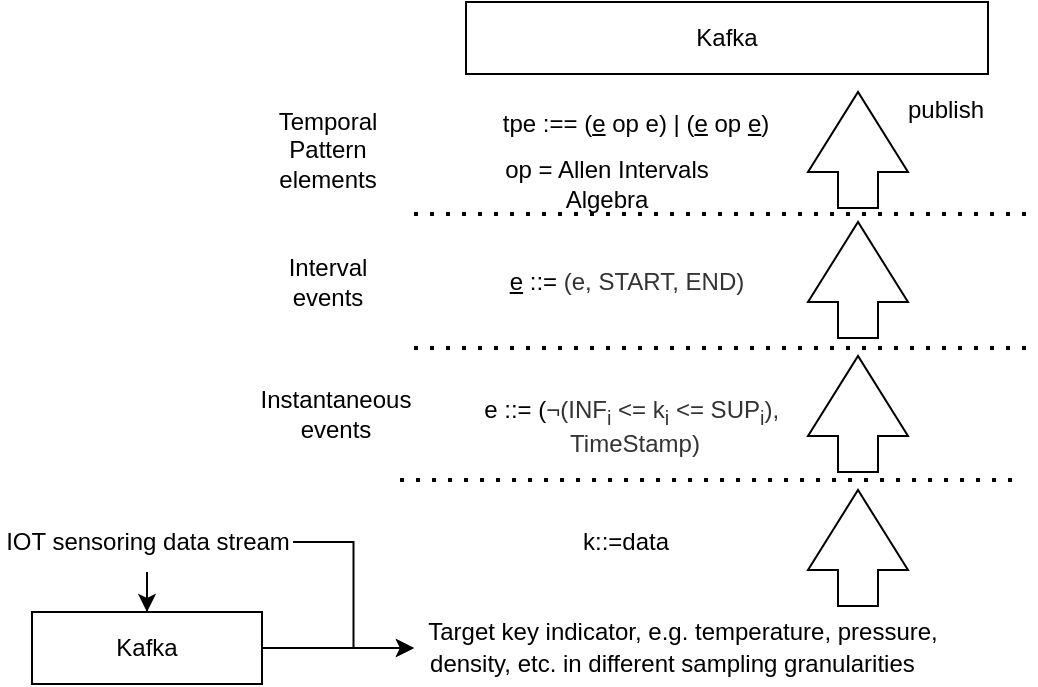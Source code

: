 <mxfile version="22.1.21" type="github" pages="2">
  <diagram name="第 1 页" id="NCMc-xwsh7RpgYORVM1B">
    <mxGraphModel dx="1426" dy="651" grid="0" gridSize="10" guides="1" tooltips="1" connect="1" arrows="1" fold="1" page="0" pageScale="1" pageWidth="827" pageHeight="1169" math="0" shadow="0">
      <root>
        <mxCell id="0" />
        <mxCell id="1" parent="0" />
        <mxCell id="EcgxqVLmMBLoNRv5WKEX-2" value="Target key indicator, e.g. temperature, pressure, density, etc. in different sampling granularities&lt;span style=&quot;color: rgb(77, 81, 86); font-family: arial, sans-serif; font-size: 14px; text-align: left;&quot;&gt;&amp;nbsp;&lt;/span&gt;&amp;nbsp;&amp;nbsp;" style="text;html=1;strokeColor=none;fillColor=none;align=center;verticalAlign=middle;whiteSpace=wrap;rounded=0;" parent="1" vertex="1">
          <mxGeometry x="113" y="373" width="269" height="30" as="geometry" />
        </mxCell>
        <mxCell id="EcgxqVLmMBLoNRv5WKEX-4" value="" style="html=1;shadow=0;dashed=0;align=center;verticalAlign=middle;shape=mxgraph.arrows2.arrow;dy=0.6;dx=40;direction=north;notch=0;" parent="1" vertex="1">
          <mxGeometry x="310" y="309" width="50" height="58" as="geometry" />
        </mxCell>
        <mxCell id="EcgxqVLmMBLoNRv5WKEX-5" value="k::=data" style="text;html=1;strokeColor=none;fillColor=none;align=center;verticalAlign=middle;whiteSpace=wrap;rounded=0;" parent="1" vertex="1">
          <mxGeometry x="153" y="320" width="132" height="30" as="geometry" />
        </mxCell>
        <mxCell id="EcgxqVLmMBLoNRv5WKEX-7" value="" style="endArrow=none;dashed=1;html=1;dashPattern=1 3;strokeWidth=2;rounded=0;" parent="1" edge="1">
          <mxGeometry width="50" height="50" relative="1" as="geometry">
            <mxPoint x="106" y="304" as="sourcePoint" />
            <mxPoint x="415" y="304" as="targetPoint" />
          </mxGeometry>
        </mxCell>
        <mxCell id="EcgxqVLmMBLoNRv5WKEX-8" value="Instantaneous events" style="text;html=1;strokeColor=none;fillColor=none;align=center;verticalAlign=middle;whiteSpace=wrap;rounded=0;" parent="1" vertex="1">
          <mxGeometry x="44" y="256" width="60" height="30" as="geometry" />
        </mxCell>
        <mxCell id="EcgxqVLmMBLoNRv5WKEX-9" value="e ::= (&lt;span style=&quot;color: rgb(51, 51, 51); text-align: start;&quot;&gt;&lt;font style=&quot;font-size: 12px;&quot; face=&quot;Helvetica&quot;&gt;¬(INF&lt;sub&gt;i&lt;/sub&gt; &amp;lt;= k&lt;sub&gt;i&lt;/sub&gt; &amp;lt;= SUP&lt;sub&gt;i&lt;/sub&gt;),&amp;nbsp; TimeStamp)&lt;/font&gt;&lt;/span&gt;" style="text;html=1;strokeColor=none;fillColor=none;align=center;verticalAlign=middle;whiteSpace=wrap;rounded=0;" parent="1" vertex="1">
          <mxGeometry x="143" y="262" width="161" height="30" as="geometry" />
        </mxCell>
        <mxCell id="EcgxqVLmMBLoNRv5WKEX-10" value="" style="html=1;shadow=0;dashed=0;align=center;verticalAlign=middle;shape=mxgraph.arrows2.arrow;dy=0.6;dx=40;direction=north;notch=0;" parent="1" vertex="1">
          <mxGeometry x="310" y="242" width="50" height="58" as="geometry" />
        </mxCell>
        <mxCell id="EcgxqVLmMBLoNRv5WKEX-11" value="" style="endArrow=none;dashed=1;html=1;dashPattern=1 3;strokeWidth=2;rounded=0;" parent="1" edge="1">
          <mxGeometry width="50" height="50" relative="1" as="geometry">
            <mxPoint x="113" y="238" as="sourcePoint" />
            <mxPoint x="422" y="238" as="targetPoint" />
          </mxGeometry>
        </mxCell>
        <mxCell id="EcgxqVLmMBLoNRv5WKEX-12" value="Interval events" style="text;html=1;strokeColor=none;fillColor=none;align=center;verticalAlign=middle;whiteSpace=wrap;rounded=0;" parent="1" vertex="1">
          <mxGeometry x="40" y="190" width="60" height="30" as="geometry" />
        </mxCell>
        <mxCell id="EcgxqVLmMBLoNRv5WKEX-13" value="&lt;u&gt;e&lt;/u&gt;&amp;nbsp;::=&amp;nbsp;&lt;span style=&quot;color: rgb(51, 51, 51); text-align: start;&quot;&gt;&lt;font face=&quot;Helvetica&quot; style=&quot;font-size: 12px;&quot;&gt;(e, START, END)&lt;/font&gt;&lt;/span&gt;" style="text;html=1;strokeColor=none;fillColor=none;align=center;verticalAlign=middle;whiteSpace=wrap;rounded=0;" parent="1" vertex="1">
          <mxGeometry x="142.5" y="190" width="153" height="30" as="geometry" />
        </mxCell>
        <mxCell id="EcgxqVLmMBLoNRv5WKEX-14" value="" style="html=1;shadow=0;dashed=0;align=center;verticalAlign=middle;shape=mxgraph.arrows2.arrow;dy=0.6;dx=40;direction=north;notch=0;" parent="1" vertex="1">
          <mxGeometry x="310" y="175" width="50" height="58" as="geometry" />
        </mxCell>
        <mxCell id="EcgxqVLmMBLoNRv5WKEX-15" value="" style="endArrow=none;dashed=1;html=1;dashPattern=1 3;strokeWidth=2;rounded=0;" parent="1" edge="1">
          <mxGeometry width="50" height="50" relative="1" as="geometry">
            <mxPoint x="113" y="171" as="sourcePoint" />
            <mxPoint x="422" y="171" as="targetPoint" />
          </mxGeometry>
        </mxCell>
        <mxCell id="EcgxqVLmMBLoNRv5WKEX-16" value="Temporal&lt;br&gt;Pattern elements" style="text;html=1;strokeColor=none;fillColor=none;align=center;verticalAlign=middle;whiteSpace=wrap;rounded=0;" parent="1" vertex="1">
          <mxGeometry x="26" y="124" width="88" height="30" as="geometry" />
        </mxCell>
        <mxCell id="EcgxqVLmMBLoNRv5WKEX-18" value="op = Allen Intervals Algebra" style="text;html=1;strokeColor=none;fillColor=none;align=center;verticalAlign=middle;whiteSpace=wrap;rounded=0;" parent="1" vertex="1">
          <mxGeometry x="153" y="141" width="113" height="30" as="geometry" />
        </mxCell>
        <mxCell id="EcgxqVLmMBLoNRv5WKEX-21" value="tpe :== (&lt;u&gt;e&lt;/u&gt;&amp;nbsp;op e) | (&lt;u style=&quot;border-color: var(--border-color);&quot;&gt;e&lt;/u&gt;&lt;span style=&quot;border-color: var(--border-color);&quot;&gt; op &lt;/span&gt;&lt;u style=&quot;border-color: var(--border-color);&quot;&gt;e&lt;/u&gt;)" style="text;html=1;strokeColor=none;fillColor=none;align=center;verticalAlign=middle;whiteSpace=wrap;rounded=0;" parent="1" vertex="1">
          <mxGeometry x="149.5" y="111" width="148" height="30" as="geometry" />
        </mxCell>
        <mxCell id="EcgxqVLmMBLoNRv5WKEX-22" value="Kafka" style="rounded=0;whiteSpace=wrap;html=1;" parent="1" vertex="1">
          <mxGeometry x="139" y="65" width="261" height="36" as="geometry" />
        </mxCell>
        <mxCell id="EcgxqVLmMBLoNRv5WKEX-23" value="" style="html=1;shadow=0;dashed=0;align=center;verticalAlign=middle;shape=mxgraph.arrows2.arrow;dy=0.6;dx=40;direction=north;notch=0;" parent="1" vertex="1">
          <mxGeometry x="310" y="110" width="50" height="58" as="geometry" />
        </mxCell>
        <mxCell id="EcgxqVLmMBLoNRv5WKEX-24" value="publish" style="text;html=1;strokeColor=none;fillColor=none;align=center;verticalAlign=middle;whiteSpace=wrap;rounded=0;" parent="1" vertex="1">
          <mxGeometry x="349" y="104" width="60" height="30" as="geometry" />
        </mxCell>
        <mxCell id="EcgxqVLmMBLoNRv5WKEX-27" style="edgeStyle=orthogonalEdgeStyle;rounded=0;orthogonalLoop=1;jettySize=auto;html=1;" parent="1" source="EcgxqVLmMBLoNRv5WKEX-25" target="EcgxqVLmMBLoNRv5WKEX-2" edge="1">
          <mxGeometry relative="1" as="geometry" />
        </mxCell>
        <mxCell id="EcgxqVLmMBLoNRv5WKEX-25" value="Kafka" style="rounded=0;whiteSpace=wrap;html=1;" parent="1" vertex="1">
          <mxGeometry x="-78" y="370" width="115" height="36" as="geometry" />
        </mxCell>
        <mxCell id="EcgxqVLmMBLoNRv5WKEX-29" style="edgeStyle=orthogonalEdgeStyle;rounded=0;orthogonalLoop=1;jettySize=auto;html=1;" parent="1" source="EcgxqVLmMBLoNRv5WKEX-28" target="EcgxqVLmMBLoNRv5WKEX-25" edge="1">
          <mxGeometry relative="1" as="geometry" />
        </mxCell>
        <mxCell id="EcgxqVLmMBLoNRv5WKEX-30" style="edgeStyle=orthogonalEdgeStyle;rounded=0;orthogonalLoop=1;jettySize=auto;html=1;entryX=0;entryY=0.5;entryDx=0;entryDy=0;" parent="1" source="EcgxqVLmMBLoNRv5WKEX-28" target="EcgxqVLmMBLoNRv5WKEX-2" edge="1">
          <mxGeometry relative="1" as="geometry" />
        </mxCell>
        <mxCell id="EcgxqVLmMBLoNRv5WKEX-28" value="IOT sensoring data stream" style="text;html=1;strokeColor=none;fillColor=none;align=center;verticalAlign=middle;whiteSpace=wrap;rounded=0;" parent="1" vertex="1">
          <mxGeometry x="-93.5" y="320" width="146" height="30" as="geometry" />
        </mxCell>
      </root>
    </mxGraphModel>
  </diagram>
  <diagram id="Zdt00i8v9jMjwY9H3zJG" name="第 2 页">
    <mxGraphModel dx="1313" dy="326" grid="0" gridSize="10" guides="1" tooltips="1" connect="1" arrows="1" fold="1" page="0" pageScale="1" pageWidth="1200" pageHeight="1920" math="0" shadow="0">
      <root>
        <mxCell id="0" />
        <mxCell id="1" parent="0" />
        <mxCell id="2r469yxHPrib4h71dxUt-1" value="（A, B, befor, 1h）" style="text;html=1;strokeColor=none;fillColor=none;align=center;verticalAlign=middle;whiteSpace=wrap;rounded=0;" vertex="1" parent="1">
          <mxGeometry x="367" y="210" width="162" height="30" as="geometry" />
        </mxCell>
        <mxCell id="2r469yxHPrib4h71dxUt-5" value="" style="edgeStyle=orthogonalEdgeStyle;rounded=0;orthogonalLoop=1;jettySize=auto;html=1;" edge="1" parent="1" source="2r469yxHPrib4h71dxUt-2" target="2r469yxHPrib4h71dxUt-4">
          <mxGeometry relative="1" as="geometry" />
        </mxCell>
        <mxCell id="2r469yxHPrib4h71dxUt-2" value="A" style="ellipse;whiteSpace=wrap;html=1;aspect=fixed;" vertex="1" parent="1">
          <mxGeometry x="413" y="404" width="37" height="37" as="geometry" />
        </mxCell>
        <mxCell id="2r469yxHPrib4h71dxUt-3" value="ms" style="text;html=1;strokeColor=none;fillColor=none;align=center;verticalAlign=middle;whiteSpace=wrap;rounded=0;" vertex="1" parent="1">
          <mxGeometry x="324" y="407" width="60" height="30" as="geometry" />
        </mxCell>
        <mxCell id="2r469yxHPrib4h71dxUt-11" style="edgeStyle=orthogonalEdgeStyle;rounded=0;orthogonalLoop=1;jettySize=auto;html=1;exitX=0.5;exitY=0;exitDx=0;exitDy=0;" edge="1" parent="1" source="2r469yxHPrib4h71dxUt-4" target="2r469yxHPrib4h71dxUt-10">
          <mxGeometry relative="1" as="geometry" />
        </mxCell>
        <mxCell id="2r469yxHPrib4h71dxUt-12" style="edgeStyle=orthogonalEdgeStyle;rounded=0;orthogonalLoop=1;jettySize=auto;html=1;" edge="1" parent="1" source="2r469yxHPrib4h71dxUt-4" target="2r469yxHPrib4h71dxUt-8">
          <mxGeometry relative="1" as="geometry" />
        </mxCell>
        <mxCell id="2r469yxHPrib4h71dxUt-4" value="BF&lt;sub&gt;min&lt;/sub&gt;" style="whiteSpace=wrap;html=1;" vertex="1" parent="1">
          <mxGeometry x="396" y="345" width="71" height="24.5" as="geometry" />
        </mxCell>
        <mxCell id="2r469yxHPrib4h71dxUt-6" value="min" style="text;html=1;strokeColor=none;fillColor=none;align=center;verticalAlign=middle;whiteSpace=wrap;rounded=0;" vertex="1" parent="1">
          <mxGeometry x="324" y="341" width="60" height="30" as="geometry" />
        </mxCell>
        <mxCell id="2r469yxHPrib4h71dxUt-9" value="" style="edgeStyle=orthogonalEdgeStyle;rounded=0;orthogonalLoop=1;jettySize=auto;html=1;" edge="1" parent="1" source="2r469yxHPrib4h71dxUt-7" target="2r469yxHPrib4h71dxUt-8">
          <mxGeometry relative="1" as="geometry" />
        </mxCell>
        <mxCell id="2r469yxHPrib4h71dxUt-7" value="B" style="ellipse;whiteSpace=wrap;html=1;aspect=fixed;" vertex="1" parent="1">
          <mxGeometry x="475.5" y="338.5" width="37" height="37" as="geometry" />
        </mxCell>
        <mxCell id="2r469yxHPrib4h71dxUt-8" value="BF&lt;sub&gt;h1&lt;/sub&gt;" style="whiteSpace=wrap;html=1;" vertex="1" parent="1">
          <mxGeometry x="462.75" y="270" width="62.5" height="31" as="geometry" />
        </mxCell>
        <mxCell id="2r469yxHPrib4h71dxUt-10" value="BF&lt;sub&gt;h0&lt;/sub&gt;" style="whiteSpace=wrap;html=1;" vertex="1" parent="1">
          <mxGeometry x="400.25" y="270" width="62.5" height="31" as="geometry" />
        </mxCell>
        <mxCell id="2r469yxHPrib4h71dxUt-13" value="hour" style="text;html=1;strokeColor=none;fillColor=none;align=center;verticalAlign=middle;whiteSpace=wrap;rounded=0;" vertex="1" parent="1">
          <mxGeometry x="324" y="270" width="60" height="30" as="geometry" />
        </mxCell>
        <mxCell id="2r469yxHPrib4h71dxUt-14" value="Situation" style="text;html=1;strokeColor=none;fillColor=none;align=center;verticalAlign=middle;whiteSpace=wrap;rounded=0;" vertex="1" parent="1">
          <mxGeometry x="630" y="225" width="60" height="30" as="geometry" />
        </mxCell>
        <mxCell id="2r469yxHPrib4h71dxUt-15" value="A&lt;sub&gt;1&lt;/sub&gt;" style="rounded=0;whiteSpace=wrap;html=1;" vertex="1" parent="1">
          <mxGeometry x="637" y="259" width="51" height="32" as="geometry" />
        </mxCell>
        <mxCell id="2r469yxHPrib4h71dxUt-16" value="A&lt;sub&gt;2&lt;/sub&gt;" style="rounded=0;whiteSpace=wrap;html=1;" vertex="1" parent="1">
          <mxGeometry x="688" y="259" width="51" height="32" as="geometry" />
        </mxCell>
        <mxCell id="2r469yxHPrib4h71dxUt-17" value="B" style="rounded=0;whiteSpace=wrap;html=1;" vertex="1" parent="1">
          <mxGeometry x="739" y="259" width="51" height="32" as="geometry" />
        </mxCell>
        <mxCell id="2r469yxHPrib4h71dxUt-18" value="相对于粗尺度时间事件，细尺度时间事件发生频率高，所以选择粗尺度事件作为触发条件" style="text;html=1;strokeColor=none;fillColor=none;align=center;verticalAlign=middle;whiteSpace=wrap;rounded=0;" vertex="1" parent="1">
          <mxGeometry x="537" y="144" width="252" height="30" as="geometry" />
        </mxCell>
        <mxCell id="2r469yxHPrib4h71dxUt-19" value="即检测到B时，再判断B前一个小时内是否发生过A" style="text;html=1;strokeColor=none;fillColor=none;align=center;verticalAlign=middle;whiteSpace=wrap;rounded=0;" vertex="1" parent="1">
          <mxGeometry x="539" y="182" width="246" height="30" as="geometry" />
        </mxCell>
        <mxCell id="2r469yxHPrib4h71dxUt-20" value="查询次数" style="rounded=0;whiteSpace=wrap;html=1;" vertex="1" parent="1">
          <mxGeometry x="790" y="259" width="51" height="32" as="geometry" />
        </mxCell>
        <mxCell id="2r469yxHPrib4h71dxUt-21" value="F" style="rounded=0;whiteSpace=wrap;html=1;" vertex="1" parent="1">
          <mxGeometry x="637" y="291" width="51" height="32" as="geometry" />
        </mxCell>
        <mxCell id="2r469yxHPrib4h71dxUt-22" value="F" style="rounded=0;whiteSpace=wrap;html=1;" vertex="1" parent="1">
          <mxGeometry x="688" y="291" width="51" height="32" as="geometry" />
        </mxCell>
        <mxCell id="2r469yxHPrib4h71dxUt-23" value="T" style="rounded=0;whiteSpace=wrap;html=1;" vertex="1" parent="1">
          <mxGeometry x="739" y="291" width="51" height="32" as="geometry" />
        </mxCell>
        <mxCell id="2r469yxHPrib4h71dxUt-24" value="2" style="rounded=0;whiteSpace=wrap;html=1;" vertex="1" parent="1">
          <mxGeometry x="790" y="291" width="51" height="32" as="geometry" />
        </mxCell>
        <mxCell id="2r469yxHPrib4h71dxUt-33" value="F" style="rounded=0;whiteSpace=wrap;html=1;" vertex="1" parent="1">
          <mxGeometry x="637" y="323" width="51" height="32" as="geometry" />
        </mxCell>
        <mxCell id="2r469yxHPrib4h71dxUt-34" value="T" style="rounded=0;whiteSpace=wrap;html=1;" vertex="1" parent="1">
          <mxGeometry x="688" y="323" width="51" height="32" as="geometry" />
        </mxCell>
        <mxCell id="2r469yxHPrib4h71dxUt-35" value="T" style="rounded=0;whiteSpace=wrap;html=1;" vertex="1" parent="1">
          <mxGeometry x="739" y="323" width="51" height="32" as="geometry" />
        </mxCell>
        <mxCell id="2r469yxHPrib4h71dxUt-36" value="20" style="rounded=0;whiteSpace=wrap;html=1;" vertex="1" parent="1">
          <mxGeometry x="790" y="323" width="51" height="32" as="geometry" />
        </mxCell>
        <mxCell id="2r469yxHPrib4h71dxUt-37" value="T" style="rounded=0;whiteSpace=wrap;html=1;" vertex="1" parent="1">
          <mxGeometry x="637" y="355" width="51" height="32" as="geometry" />
        </mxCell>
        <mxCell id="2r469yxHPrib4h71dxUt-38" value="F" style="rounded=0;whiteSpace=wrap;html=1;" vertex="1" parent="1">
          <mxGeometry x="688" y="355" width="51" height="32" as="geometry" />
        </mxCell>
        <mxCell id="2r469yxHPrib4h71dxUt-39" value="T" style="rounded=0;whiteSpace=wrap;html=1;" vertex="1" parent="1">
          <mxGeometry x="739" y="355" width="51" height="32" as="geometry" />
        </mxCell>
        <mxCell id="2r469yxHPrib4h71dxUt-40" value="20" style="rounded=0;whiteSpace=wrap;html=1;" vertex="1" parent="1">
          <mxGeometry x="790" y="355" width="51" height="32" as="geometry" />
        </mxCell>
        <mxCell id="2r469yxHPrib4h71dxUt-41" value="T" style="rounded=0;whiteSpace=wrap;html=1;" vertex="1" parent="1">
          <mxGeometry x="637" y="387" width="51" height="32" as="geometry" />
        </mxCell>
        <mxCell id="2r469yxHPrib4h71dxUt-42" value="T" style="rounded=0;whiteSpace=wrap;html=1;" vertex="1" parent="1">
          <mxGeometry x="688" y="387" width="51" height="32" as="geometry" />
        </mxCell>
        <mxCell id="2r469yxHPrib4h71dxUt-43" value="T" style="rounded=0;whiteSpace=wrap;html=1;" vertex="1" parent="1">
          <mxGeometry x="739" y="387" width="51" height="32" as="geometry" />
        </mxCell>
        <mxCell id="2r469yxHPrib4h71dxUt-44" value="20" style="rounded=0;whiteSpace=wrap;html=1;" vertex="1" parent="1">
          <mxGeometry x="790" y="387" width="51" height="32" as="geometry" />
        </mxCell>
        <mxCell id="2r469yxHPrib4h71dxUt-49" value="BF&lt;sub&gt;h0&lt;/sub&gt;" style="whiteSpace=wrap;html=1;" vertex="1" parent="1">
          <mxGeometry x="-296" y="270" width="62.5" height="31" as="geometry" />
        </mxCell>
        <mxCell id="2r469yxHPrib4h71dxUt-50" value="BF&lt;sub&gt;h1&lt;/sub&gt;" style="whiteSpace=wrap;html=1;" vertex="1" parent="1">
          <mxGeometry x="67" y="270" width="62.5" height="31" as="geometry" />
        </mxCell>
        <mxCell id="2r469yxHPrib4h71dxUt-63" style="edgeStyle=orthogonalEdgeStyle;rounded=0;orthogonalLoop=1;jettySize=auto;html=1;entryX=0.5;entryY=1;entryDx=0;entryDy=0;" edge="1" parent="1" source="2r469yxHPrib4h71dxUt-51" target="2r469yxHPrib4h71dxUt-49">
          <mxGeometry relative="1" as="geometry">
            <Array as="points">
              <mxPoint x="-420" y="328" />
              <mxPoint x="-265" y="328" />
            </Array>
          </mxGeometry>
        </mxCell>
        <mxCell id="2r469yxHPrib4h71dxUt-51" value="BF&lt;sub&gt;min0&lt;/sub&gt;" style="whiteSpace=wrap;html=1;" vertex="1" parent="1">
          <mxGeometry x="-451.25" y="338.5" width="62.5" height="31" as="geometry" />
        </mxCell>
        <mxCell id="2r469yxHPrib4h71dxUt-64" style="edgeStyle=orthogonalEdgeStyle;rounded=0;orthogonalLoop=1;jettySize=auto;html=1;exitX=0.5;exitY=0;exitDx=0;exitDy=0;entryX=0.5;entryY=1;entryDx=0;entryDy=0;" edge="1" parent="1" source="2r469yxHPrib4h71dxUt-52" target="2r469yxHPrib4h71dxUt-49">
          <mxGeometry relative="1" as="geometry">
            <Array as="points">
              <mxPoint x="-357" y="328" />
              <mxPoint x="-265" y="328" />
            </Array>
          </mxGeometry>
        </mxCell>
        <mxCell id="2r469yxHPrib4h71dxUt-52" value="BF&lt;sub&gt;min1&lt;/sub&gt;" style="whiteSpace=wrap;html=1;" vertex="1" parent="1">
          <mxGeometry x="-388.75" y="338.5" width="62.5" height="31" as="geometry" />
        </mxCell>
        <mxCell id="2r469yxHPrib4h71dxUt-65" style="edgeStyle=orthogonalEdgeStyle;rounded=0;orthogonalLoop=1;jettySize=auto;html=1;entryX=0.5;entryY=1;entryDx=0;entryDy=0;" edge="1" parent="1" source="2r469yxHPrib4h71dxUt-53" target="2r469yxHPrib4h71dxUt-49">
          <mxGeometry relative="1" as="geometry">
            <Array as="points">
              <mxPoint x="-297" y="328" />
              <mxPoint x="-265" y="328" />
            </Array>
          </mxGeometry>
        </mxCell>
        <mxCell id="2r469yxHPrib4h71dxUt-53" value="BF&lt;sub&gt;min2&lt;/sub&gt;" style="whiteSpace=wrap;html=1;" vertex="1" parent="1">
          <mxGeometry x="-328.25" y="338.5" width="62.5" height="31" as="geometry" />
        </mxCell>
        <mxCell id="2r469yxHPrib4h71dxUt-66" style="edgeStyle=orthogonalEdgeStyle;rounded=0;orthogonalLoop=1;jettySize=auto;html=1;entryX=0.5;entryY=1;entryDx=0;entryDy=0;" edge="1" parent="1" source="2r469yxHPrib4h71dxUt-54" target="2r469yxHPrib4h71dxUt-49">
          <mxGeometry relative="1" as="geometry">
            <Array as="points">
              <mxPoint x="-234" y="328" />
              <mxPoint x="-265" y="328" />
            </Array>
          </mxGeometry>
        </mxCell>
        <mxCell id="2r469yxHPrib4h71dxUt-54" value="BF&lt;sub&gt;min3&lt;/sub&gt;" style="whiteSpace=wrap;html=1;" vertex="1" parent="1">
          <mxGeometry x="-265.75" y="338.5" width="62.5" height="31" as="geometry" />
        </mxCell>
        <mxCell id="2r469yxHPrib4h71dxUt-67" style="edgeStyle=orthogonalEdgeStyle;rounded=0;orthogonalLoop=1;jettySize=auto;html=1;entryX=0.5;entryY=1;entryDx=0;entryDy=0;exitX=0.5;exitY=0;exitDx=0;exitDy=0;" edge="1" parent="1" source="2r469yxHPrib4h71dxUt-55" target="2r469yxHPrib4h71dxUt-49">
          <mxGeometry relative="1" as="geometry">
            <Array as="points">
              <mxPoint x="-172" y="328" />
              <mxPoint x="-265" y="328" />
            </Array>
          </mxGeometry>
        </mxCell>
        <mxCell id="2r469yxHPrib4h71dxUt-55" value="BF&lt;sub&gt;min4&lt;/sub&gt;" style="whiteSpace=wrap;html=1;" vertex="1" parent="1">
          <mxGeometry x="-203.25" y="338.5" width="62.5" height="31" as="geometry" />
        </mxCell>
        <mxCell id="2r469yxHPrib4h71dxUt-68" style="edgeStyle=orthogonalEdgeStyle;rounded=0;orthogonalLoop=1;jettySize=auto;html=1;exitX=0.5;exitY=0;exitDx=0;exitDy=0;entryX=0.5;entryY=1;entryDx=0;entryDy=0;" edge="1" parent="1" source="2r469yxHPrib4h71dxUt-56" target="2r469yxHPrib4h71dxUt-49">
          <mxGeometry relative="1" as="geometry">
            <Array as="points">
              <mxPoint x="-109" y="328" />
              <mxPoint x="-265" y="328" />
            </Array>
          </mxGeometry>
        </mxCell>
        <mxCell id="2r469yxHPrib4h71dxUt-56" value="BF&lt;sub&gt;min5&lt;/sub&gt;" style="whiteSpace=wrap;html=1;" vertex="1" parent="1">
          <mxGeometry x="-140.75" y="338.5" width="62.5" height="31" as="geometry" />
        </mxCell>
        <mxCell id="2r469yxHPrib4h71dxUt-57" value="BF&lt;sub&gt;min6&lt;/sub&gt;" style="whiteSpace=wrap;html=1;" vertex="1" parent="1">
          <mxGeometry x="-78.25" y="338.5" width="62.5" height="31" as="geometry" />
        </mxCell>
        <mxCell id="2r469yxHPrib4h71dxUt-58" value="BF&lt;sub&gt;min7&lt;/sub&gt;" style="whiteSpace=wrap;html=1;" vertex="1" parent="1">
          <mxGeometry x="-15.75" y="338.5" width="62.5" height="31" as="geometry" />
        </mxCell>
        <mxCell id="2r469yxHPrib4h71dxUt-59" value="BF&lt;sub&gt;min8&lt;/sub&gt;" style="whiteSpace=wrap;html=1;" vertex="1" parent="1">
          <mxGeometry x="44.75" y="338.5" width="62.5" height="31" as="geometry" />
        </mxCell>
        <mxCell id="2r469yxHPrib4h71dxUt-60" value="BF&lt;sub&gt;min9&lt;/sub&gt;" style="whiteSpace=wrap;html=1;" vertex="1" parent="1">
          <mxGeometry x="107.25" y="338.5" width="62.5" height="31" as="geometry" />
        </mxCell>
        <mxCell id="2r469yxHPrib4h71dxUt-61" value="BF&lt;sub&gt;min10&lt;/sub&gt;" style="whiteSpace=wrap;html=1;" vertex="1" parent="1">
          <mxGeometry x="169.75" y="338.5" width="62.5" height="31" as="geometry" />
        </mxCell>
        <mxCell id="2r469yxHPrib4h71dxUt-62" value="BF&lt;sub&gt;min11&lt;/sub&gt;" style="whiteSpace=wrap;html=1;" vertex="1" parent="1">
          <mxGeometry x="232.25" y="338.5" width="62.5" height="31" as="geometry" />
        </mxCell>
      </root>
    </mxGraphModel>
  </diagram>
</mxfile>
